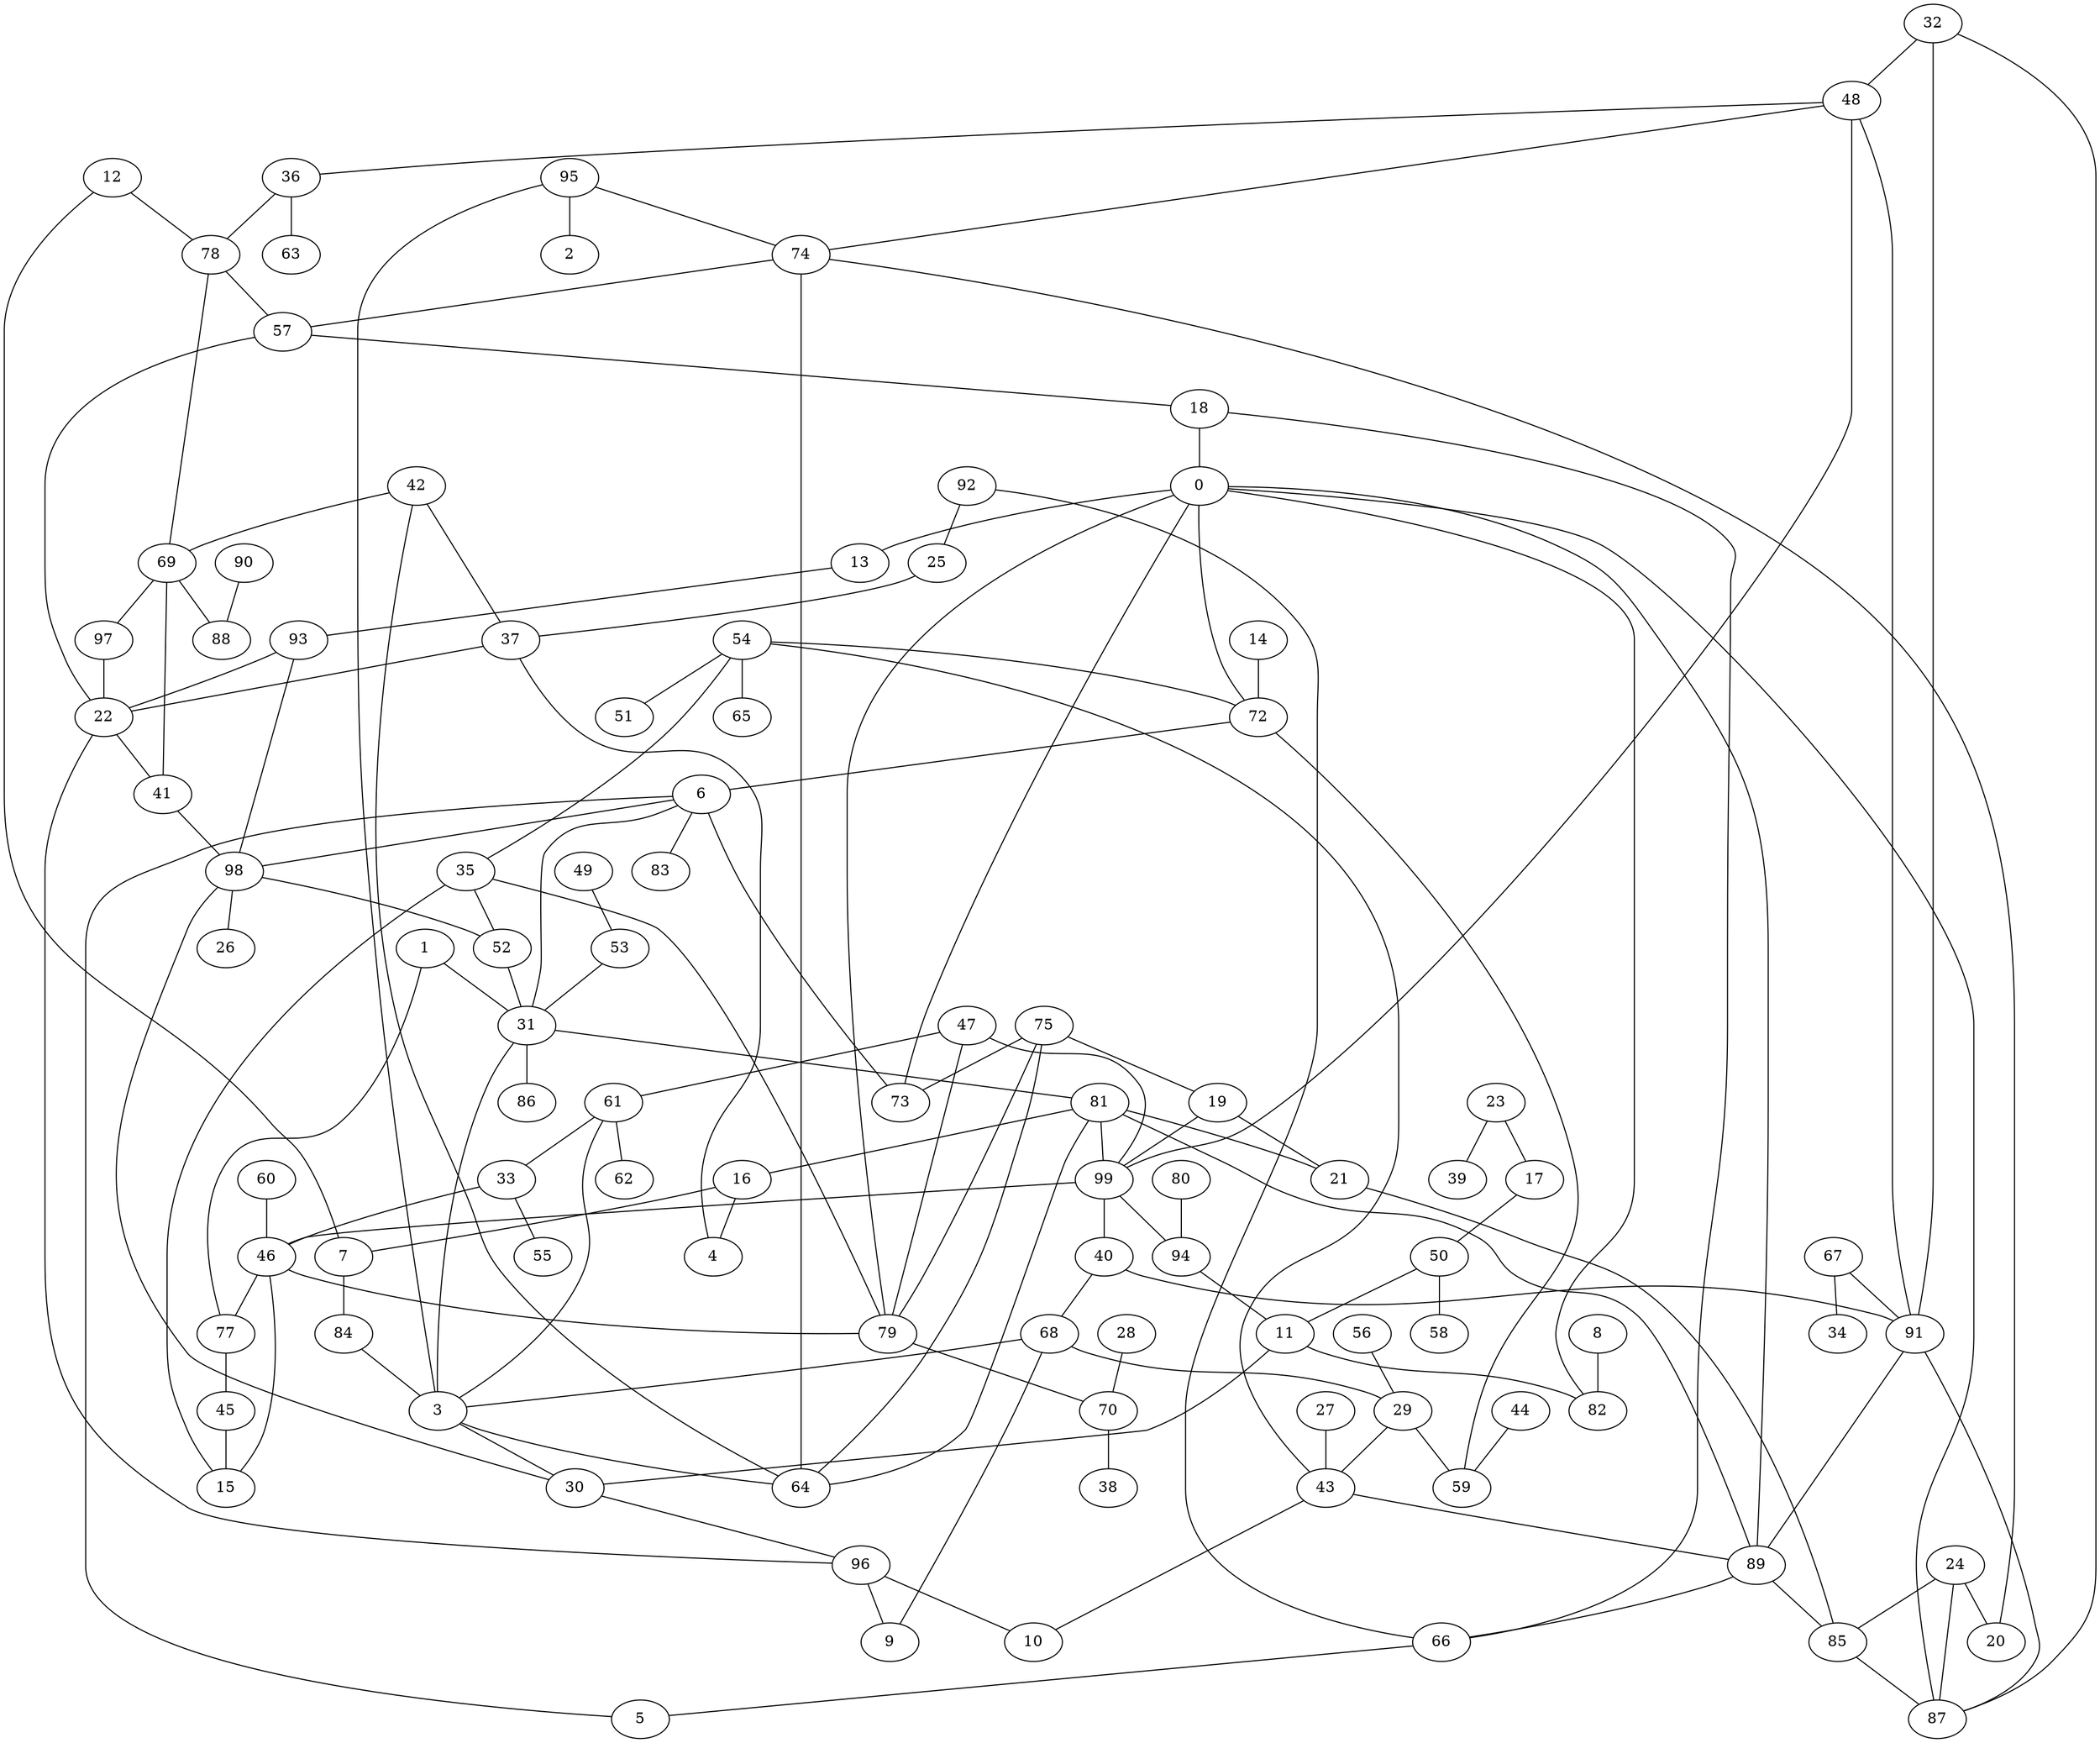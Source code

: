 graph{
   32 -- 48;
   50 -- 11;
   69 -- 88;
   75 -- 19;
   47 -- 79;
   98 -- 26;
   14 -- 72;
   31 -- 6;
   42 -- 64;
   11 -- 30;
   81 -- 64;
   90 -- 88;
   89 -- 81;
   12 -- 78;
   67 -- 91;
   75 -- 79;
   31 -- 3;
   0 -- 82;
   92 -- 66;
   18 -- 0;
   7 -- 84;
   43 -- 10;
   74 -- 20;
   93 -- 22;
   96 -- 10;
   0 -- 72;
   18 -- 66;
   79 -- 70;
   3 -- 64;
   69 -- 97;
   46 -- 79;
   35 -- 52;
   29 -- 59;
   80 -- 94;
   1 -- 31;
   24 -- 85;
   43 -- 89;
   95 -- 3;
   6 -- 73;
   44 -- 59;
   42 -- 37;
   32 -- 87;
   89 -- 66;
   15 -- 46;
   6 -- 98;
   50 -- 58;
   98 -- 52;
   64 -- 74;
   30 -- 96;
   35 -- 79;
   79 -- 0;
   94 -- 11;
   75 -- 64;
   54 -- 35;
   31 -- 81;
   57 -- 18;
   98 -- 30;
   75 -- 73;
   72 -- 6;
   56 -- 29;
   95 -- 2;
   67 -- 34;
   6 -- 83;
   85 -- 87;
   48 -- 74;
   33 -- 55;
   0 -- 87;
   25 -- 37;
   78 -- 69;
   49 -- 53;
   19 -- 99;
   70 -- 38;
   54 -- 43;
   28 -- 70;
   47 -- 99;
   91 -- 48;
   52 -- 31;
   27 -- 43;
   77 -- 45;
   42 -- 69;
   40 -- 91;
   89 -- 0;
   81 -- 16;
   61 -- 62;
   99 -- 40;
   35 -- 15;
   40 -- 68;
   54 -- 65;
   93 -- 98;
   99 -- 46;
   22 -- 41;
   68 -- 9;
   19 -- 21;
   23 -- 17;
   53 -- 31;
   74 -- 57;
   45 -- 15;
   48 -- 36;
   16 -- 7;
   1 -- 77;
   24 -- 87;
   61 -- 3;
   12 -- 7;
   24 -- 20;
   11 -- 82;
   37 -- 4;
   8 -- 82;
   89 -- 85;
   91 -- 87;
   95 -- 74;
   36 -- 63;
   0 -- 13;
   3 -- 30;
   16 -- 4;
   92 -- 25;
   60 -- 46;
   6 -- 5;
   37 -- 22;
   17 -- 50;
   96 -- 9;
   23 -- 39;
   47 -- 61;
   97 -- 22;
   36 -- 78;
   29 -- 43;
   99 -- 94;
   57 -- 22;
   54 -- 72;
   78 -- 57;
   68 -- 29;
   41 -- 98;
   54 -- 51;
   81 -- 21;
   68 -- 3;
   99 -- 48;
   66 -- 5;
   46 -- 77;
   13 -- 93;
   59 -- 72;
   91 -- 89;
   81 -- 99;
   21 -- 85;
   31 -- 86;
   33 -- 46;
   84 -- 3;
   61 -- 33;
   0 -- 73;
   22 -- 96;
   69 -- 41;
   91 -- 32;
}